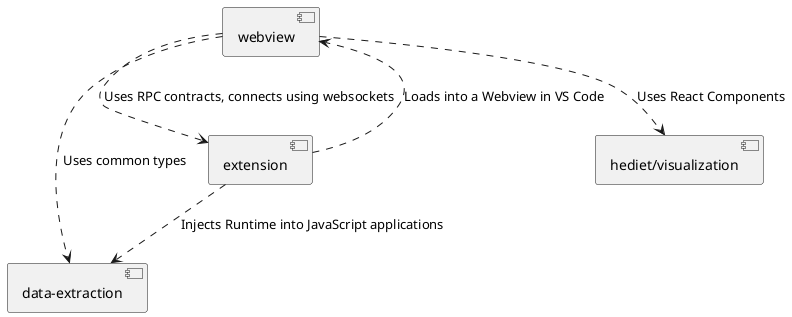 @startuml Main

[data-extraction] 
[webview]
[extension]
[hediet/visualization]

[webview] ..> [extension]: "Uses RPC contracts, connects using websockets"
[extension] ..> [webview]: "Loads into a Webview in VS Code"

[webview] ..> [hediet/visualization]: "Uses React Components"


[extension] ..> [data-extraction]: "Injects Runtime into JavaScript applications"

[webview] ..> [data-extraction]: "Uses common types"

@enduml